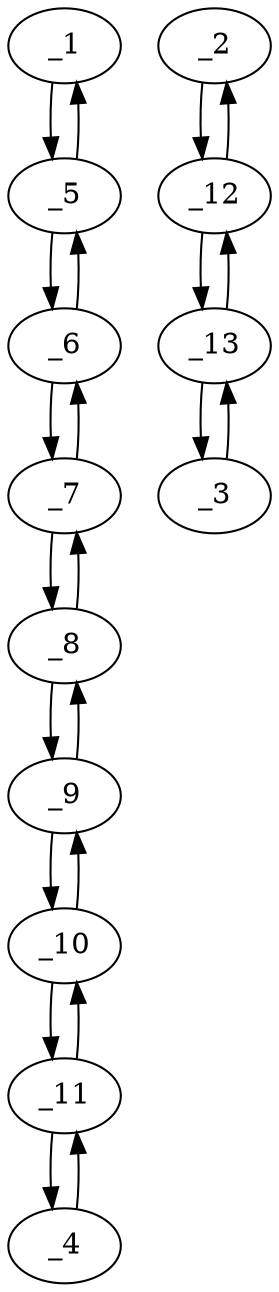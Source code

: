 digraph f1667_10 {
	_1	 [x="144.000000",
		y="61.000000"];
	_5	 [x="153.000000",
		y="72.000000"];
	_1 -> _5	 [angle="0.885067",
		orient="0.773957"];
	_2	 [x="124.000000",
		y="71.000000"];
	_12	 [x="109.000000",
		y="78.000000"];
	_2 -> _12	 [angle="2.704965",
		orient="0.422885"];
	_3	 [x="98.000000",
		y="112.000000"];
	_13	 [x="98.000000",
		y="92.000000"];
	_3 -> _13	 [angle="-1.570796",
		orient="-1.000000"];
	_4	 [x="217.000000",
		y="146.000000"];
	_11	 [x="217.000000",
		y="128.000000"];
	_4 -> _11	 [angle="-1.570796",
		orient="-1.000000"];
	_5 -> _1	 [angle="-2.256526",
		orient="-0.773957"];
	_6	 [x="166.000000",
		y="79.000000"];
	_5 -> _6	 [angle="0.493941",
		orient="0.474100"];
	_6 -> _5	 [angle="-2.647651",
		orient="-0.474100"];
	_7	 [x="177.000000",
		y="88.000000"];
	_6 -> _7	 [angle="0.685730",
		orient="0.633238"];
	_7 -> _6	 [angle="-2.455863",
		orient="-0.633238"];
	_8	 [x="184.000000",
		y="101.000000"];
	_7 -> _8	 [angle="1.076855",
		orient="0.880471"];
	_8 -> _7	 [angle="-2.064738",
		orient="-0.880471"];
	_9	 [x="196.000000",
		y="109.000000"];
	_8 -> _9	 [angle="0.588003",
		orient="0.554700"];
	_9 -> _8	 [angle="-2.553590",
		orient="-0.554700"];
	_10	 [x="209.000000",
		y="116.000000"];
	_9 -> _10	 [angle="0.493941",
		orient="0.474100"];
	_10 -> _9	 [angle="-2.647651",
		orient="-0.474100"];
	_10 -> _11	 [angle="0.982794",
		orient="0.832050"];
	_11 -> _4	 [angle="1.570796",
		orient="1.000000"];
	_11 -> _10	 [angle="-2.158799",
		orient="-0.832050"];
	_12 -> _2	 [angle="-0.436627",
		orient="-0.422885"];
	_12 -> _13	 [angle="2.236766",
		orient="0.786318"];
	_13 -> _3	 [angle="1.570796",
		orient="1.000000"];
	_13 -> _12	 [angle="-0.904827",
		orient="-0.786318"];
}
